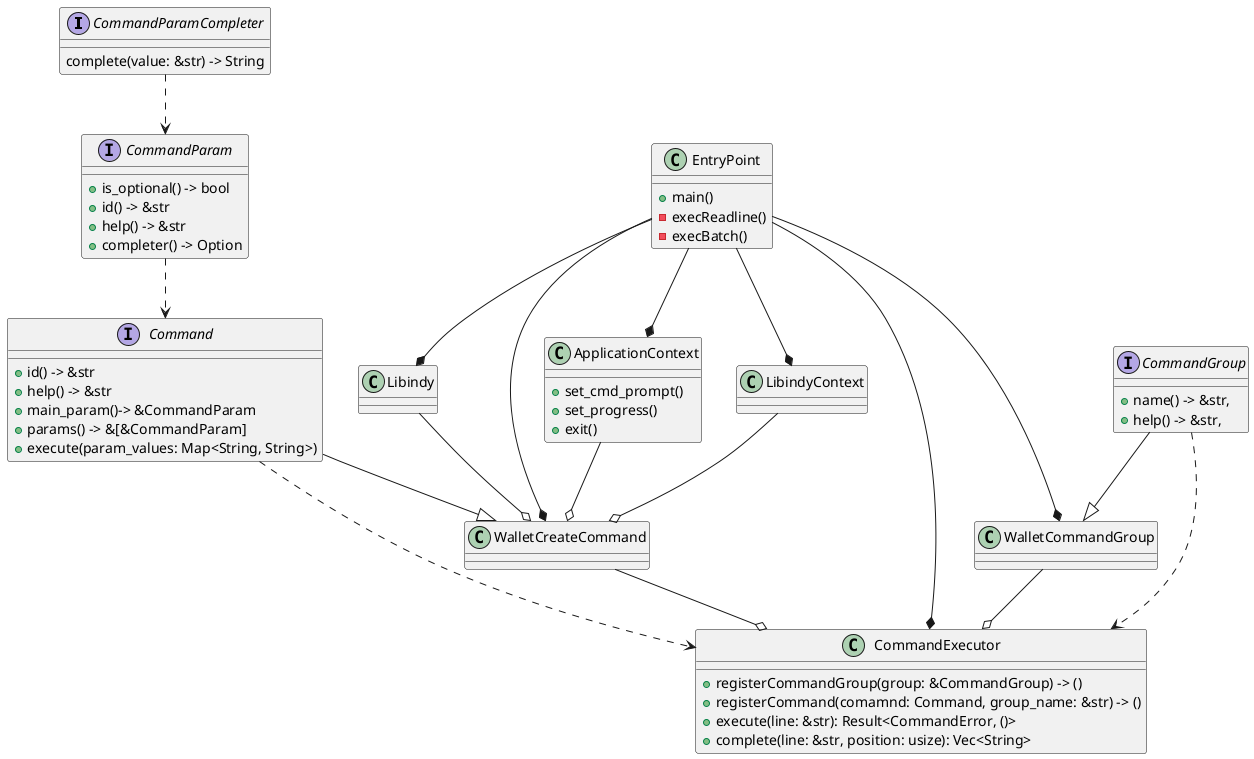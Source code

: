 @startuml CLI components

interface CommandParamCompleter {
    complete(value: &str) -> String
}

interface CommandParam {
    +is_optional() -> bool
    +id() -> &str
    +help() -> &str
    +completer() -> Option<&Completer>
}
CommandParamCompleter ..> CommandParam

interface Command {
    +id() -> &str
    +help() -> &str
    +main_param()-> &CommandParam
    +params() -> &[&CommandParam]
    +execute(param_values: Map<String, String>)
}
CommandParam ..> Command

class EntryPoint {
    +main()
    -execReadline()
    -execBatch()
}

class ApplicationContext {
    +set_cmd_prompt()
    +set_progress()
    +exit()
}
EntryPoint --* ApplicationContext

class LibindyContext
EntryPoint --* LibindyContext

class Libindy
EntryPoint --* Libindy

class WalletCreateCommand
Command --|> WalletCreateCommand
EntryPoint --* WalletCreateCommand
ApplicationContext --o WalletCreateCommand
LibindyContext --o WalletCreateCommand
Libindy --o WalletCreateCommand

interface CommandGroup {
    +name() -> &str,
    +help() -> &str,
}

class WalletCommandGroup
CommandGroup --|> WalletCommandGroup
EntryPoint --* WalletCommandGroup

class CommandExecutor {
    +registerCommandGroup(group: &CommandGroup) -> ()
    +registerCommand(comamnd: Command, group_name: &str) -> ()
    +execute(line: &str): Result<CommandError, ()>
    +complete(line: &str, position: usize): Vec<String>
}
EntryPoint --* CommandExecutor
Command ..> CommandExecutor
CommandGroup ..> CommandExecutor
WalletCreateCommand --o CommandExecutor
WalletCommandGroup --o CommandExecutor

@enduml